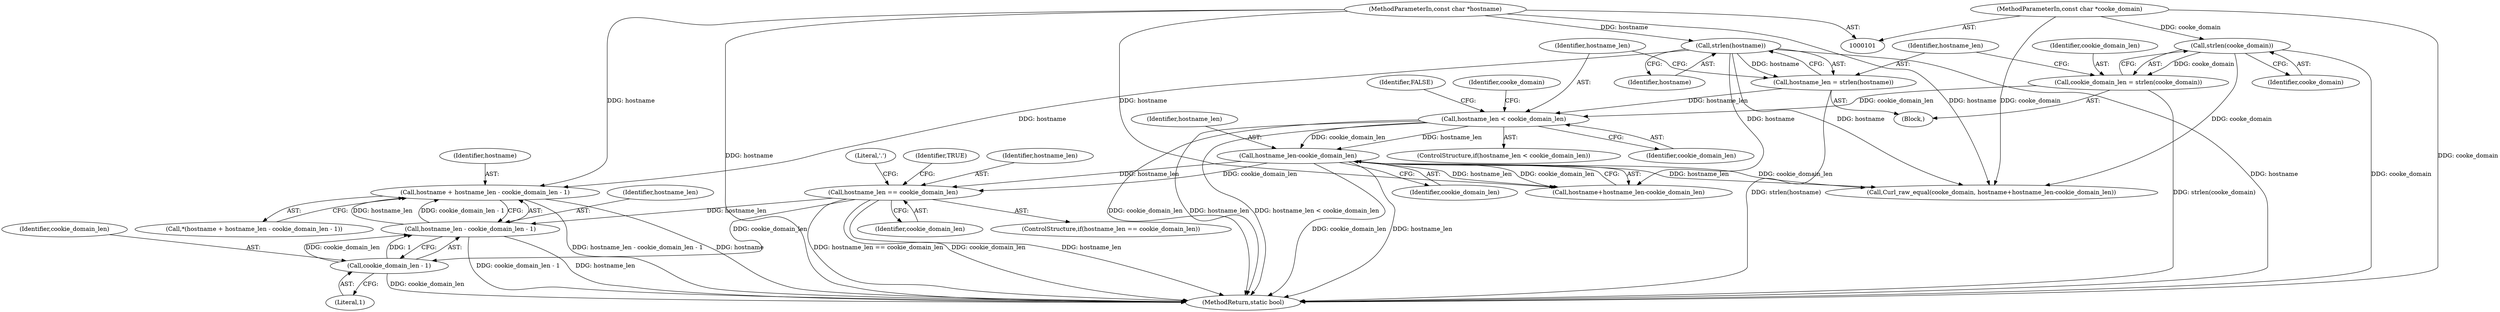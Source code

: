 digraph "0_curl_2eb8dcf26cb37f09cffe26909a646e702dbcab66@API" {
"1000142" [label="(Call,hostname + hostname_len - cookie_domain_len - 1)"];
"1000103" [label="(MethodParameterIn,const char *hostname)"];
"1000113" [label="(Call,strlen(hostname))"];
"1000144" [label="(Call,hostname_len - cookie_domain_len - 1)"];
"1000133" [label="(Call,hostname_len == cookie_domain_len)"];
"1000127" [label="(Call,hostname_len-cookie_domain_len)"];
"1000116" [label="(Call,hostname_len < cookie_domain_len)"];
"1000111" [label="(Call,hostname_len = strlen(hostname))"];
"1000106" [label="(Call,cookie_domain_len = strlen(cooke_domain))"];
"1000108" [label="(Call,strlen(cooke_domain))"];
"1000102" [label="(MethodParameterIn,const char *cooke_domain)"];
"1000146" [label="(Call,cookie_domain_len - 1)"];
"1000108" [label="(Call,strlen(cooke_domain))"];
"1000116" [label="(Call,hostname_len < cookie_domain_len)"];
"1000114" [label="(Identifier,hostname)"];
"1000112" [label="(Identifier,hostname_len)"];
"1000124" [label="(Identifier,cooke_domain)"];
"1000118" [label="(Identifier,cookie_domain_len)"];
"1000129" [label="(Identifier,cookie_domain_len)"];
"1000107" [label="(Identifier,cookie_domain_len)"];
"1000127" [label="(Call,hostname_len-cookie_domain_len)"];
"1000102" [label="(MethodParameterIn,const char *cooke_domain)"];
"1000141" [label="(Call,*(hostname + hostname_len - cookie_domain_len - 1))"];
"1000142" [label="(Call,hostname + hostname_len - cookie_domain_len - 1)"];
"1000106" [label="(Call,cookie_domain_len = strlen(cooke_domain))"];
"1000134" [label="(Identifier,hostname_len)"];
"1000125" [label="(Call,hostname+hostname_len-cookie_domain_len)"];
"1000140" [label="(Literal,'.')"];
"1000133" [label="(Call,hostname_len == cookie_domain_len)"];
"1000135" [label="(Identifier,cookie_domain_len)"];
"1000117" [label="(Identifier,hostname_len)"];
"1000123" [label="(Call,Curl_raw_equal(cooke_domain, hostname+hostname_len-cookie_domain_len))"];
"1000147" [label="(Identifier,cookie_domain_len)"];
"1000145" [label="(Identifier,hostname_len)"];
"1000109" [label="(Identifier,cooke_domain)"];
"1000148" [label="(Literal,1)"];
"1000153" [label="(MethodReturn,static bool)"];
"1000104" [label="(Block,)"];
"1000115" [label="(ControlStructure,if(hostname_len < cookie_domain_len))"];
"1000103" [label="(MethodParameterIn,const char *hostname)"];
"1000111" [label="(Call,hostname_len = strlen(hostname))"];
"1000144" [label="(Call,hostname_len - cookie_domain_len - 1)"];
"1000146" [label="(Call,cookie_domain_len - 1)"];
"1000132" [label="(ControlStructure,if(hostname_len == cookie_domain_len))"];
"1000137" [label="(Identifier,TRUE)"];
"1000113" [label="(Call,strlen(hostname))"];
"1000128" [label="(Identifier,hostname_len)"];
"1000143" [label="(Identifier,hostname)"];
"1000120" [label="(Identifier,FALSE)"];
"1000142" -> "1000141"  [label="AST: "];
"1000142" -> "1000144"  [label="CFG: "];
"1000143" -> "1000142"  [label="AST: "];
"1000144" -> "1000142"  [label="AST: "];
"1000141" -> "1000142"  [label="CFG: "];
"1000142" -> "1000153"  [label="DDG: hostname_len - cookie_domain_len - 1"];
"1000142" -> "1000153"  [label="DDG: hostname"];
"1000103" -> "1000142"  [label="DDG: hostname"];
"1000113" -> "1000142"  [label="DDG: hostname"];
"1000144" -> "1000142"  [label="DDG: hostname_len"];
"1000144" -> "1000142"  [label="DDG: cookie_domain_len - 1"];
"1000103" -> "1000101"  [label="AST: "];
"1000103" -> "1000153"  [label="DDG: hostname"];
"1000103" -> "1000113"  [label="DDG: hostname"];
"1000103" -> "1000123"  [label="DDG: hostname"];
"1000103" -> "1000125"  [label="DDG: hostname"];
"1000113" -> "1000111"  [label="AST: "];
"1000113" -> "1000114"  [label="CFG: "];
"1000114" -> "1000113"  [label="AST: "];
"1000111" -> "1000113"  [label="CFG: "];
"1000113" -> "1000153"  [label="DDG: hostname"];
"1000113" -> "1000111"  [label="DDG: hostname"];
"1000113" -> "1000123"  [label="DDG: hostname"];
"1000113" -> "1000125"  [label="DDG: hostname"];
"1000144" -> "1000146"  [label="CFG: "];
"1000145" -> "1000144"  [label="AST: "];
"1000146" -> "1000144"  [label="AST: "];
"1000144" -> "1000153"  [label="DDG: cookie_domain_len - 1"];
"1000144" -> "1000153"  [label="DDG: hostname_len"];
"1000133" -> "1000144"  [label="DDG: hostname_len"];
"1000146" -> "1000144"  [label="DDG: cookie_domain_len"];
"1000146" -> "1000144"  [label="DDG: 1"];
"1000133" -> "1000132"  [label="AST: "];
"1000133" -> "1000135"  [label="CFG: "];
"1000134" -> "1000133"  [label="AST: "];
"1000135" -> "1000133"  [label="AST: "];
"1000137" -> "1000133"  [label="CFG: "];
"1000140" -> "1000133"  [label="CFG: "];
"1000133" -> "1000153"  [label="DDG: hostname_len"];
"1000133" -> "1000153"  [label="DDG: hostname_len == cookie_domain_len"];
"1000133" -> "1000153"  [label="DDG: cookie_domain_len"];
"1000127" -> "1000133"  [label="DDG: hostname_len"];
"1000127" -> "1000133"  [label="DDG: cookie_domain_len"];
"1000133" -> "1000146"  [label="DDG: cookie_domain_len"];
"1000127" -> "1000125"  [label="AST: "];
"1000127" -> "1000129"  [label="CFG: "];
"1000128" -> "1000127"  [label="AST: "];
"1000129" -> "1000127"  [label="AST: "];
"1000125" -> "1000127"  [label="CFG: "];
"1000127" -> "1000153"  [label="DDG: hostname_len"];
"1000127" -> "1000153"  [label="DDG: cookie_domain_len"];
"1000127" -> "1000123"  [label="DDG: hostname_len"];
"1000127" -> "1000123"  [label="DDG: cookie_domain_len"];
"1000127" -> "1000125"  [label="DDG: hostname_len"];
"1000127" -> "1000125"  [label="DDG: cookie_domain_len"];
"1000116" -> "1000127"  [label="DDG: hostname_len"];
"1000116" -> "1000127"  [label="DDG: cookie_domain_len"];
"1000116" -> "1000115"  [label="AST: "];
"1000116" -> "1000118"  [label="CFG: "];
"1000117" -> "1000116"  [label="AST: "];
"1000118" -> "1000116"  [label="AST: "];
"1000120" -> "1000116"  [label="CFG: "];
"1000124" -> "1000116"  [label="CFG: "];
"1000116" -> "1000153"  [label="DDG: hostname_len"];
"1000116" -> "1000153"  [label="DDG: cookie_domain_len"];
"1000116" -> "1000153"  [label="DDG: hostname_len < cookie_domain_len"];
"1000111" -> "1000116"  [label="DDG: hostname_len"];
"1000106" -> "1000116"  [label="DDG: cookie_domain_len"];
"1000111" -> "1000104"  [label="AST: "];
"1000112" -> "1000111"  [label="AST: "];
"1000117" -> "1000111"  [label="CFG: "];
"1000111" -> "1000153"  [label="DDG: strlen(hostname)"];
"1000106" -> "1000104"  [label="AST: "];
"1000106" -> "1000108"  [label="CFG: "];
"1000107" -> "1000106"  [label="AST: "];
"1000108" -> "1000106"  [label="AST: "];
"1000112" -> "1000106"  [label="CFG: "];
"1000106" -> "1000153"  [label="DDG: strlen(cooke_domain)"];
"1000108" -> "1000106"  [label="DDG: cooke_domain"];
"1000108" -> "1000109"  [label="CFG: "];
"1000109" -> "1000108"  [label="AST: "];
"1000108" -> "1000153"  [label="DDG: cooke_domain"];
"1000102" -> "1000108"  [label="DDG: cooke_domain"];
"1000108" -> "1000123"  [label="DDG: cooke_domain"];
"1000102" -> "1000101"  [label="AST: "];
"1000102" -> "1000153"  [label="DDG: cooke_domain"];
"1000102" -> "1000123"  [label="DDG: cooke_domain"];
"1000146" -> "1000148"  [label="CFG: "];
"1000147" -> "1000146"  [label="AST: "];
"1000148" -> "1000146"  [label="AST: "];
"1000146" -> "1000153"  [label="DDG: cookie_domain_len"];
}

